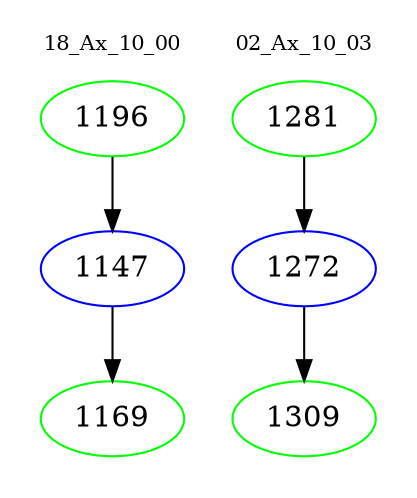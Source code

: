 digraph{
subgraph cluster_0 {
color = white
label = "18_Ax_10_00";
fontsize=10;
T0_1196 [label="1196", color="green"]
T0_1196 -> T0_1147 [color="black"]
T0_1147 [label="1147", color="blue"]
T0_1147 -> T0_1169 [color="black"]
T0_1169 [label="1169", color="green"]
}
subgraph cluster_1 {
color = white
label = "02_Ax_10_03";
fontsize=10;
T1_1281 [label="1281", color="green"]
T1_1281 -> T1_1272 [color="black"]
T1_1272 [label="1272", color="blue"]
T1_1272 -> T1_1309 [color="black"]
T1_1309 [label="1309", color="green"]
}
}
